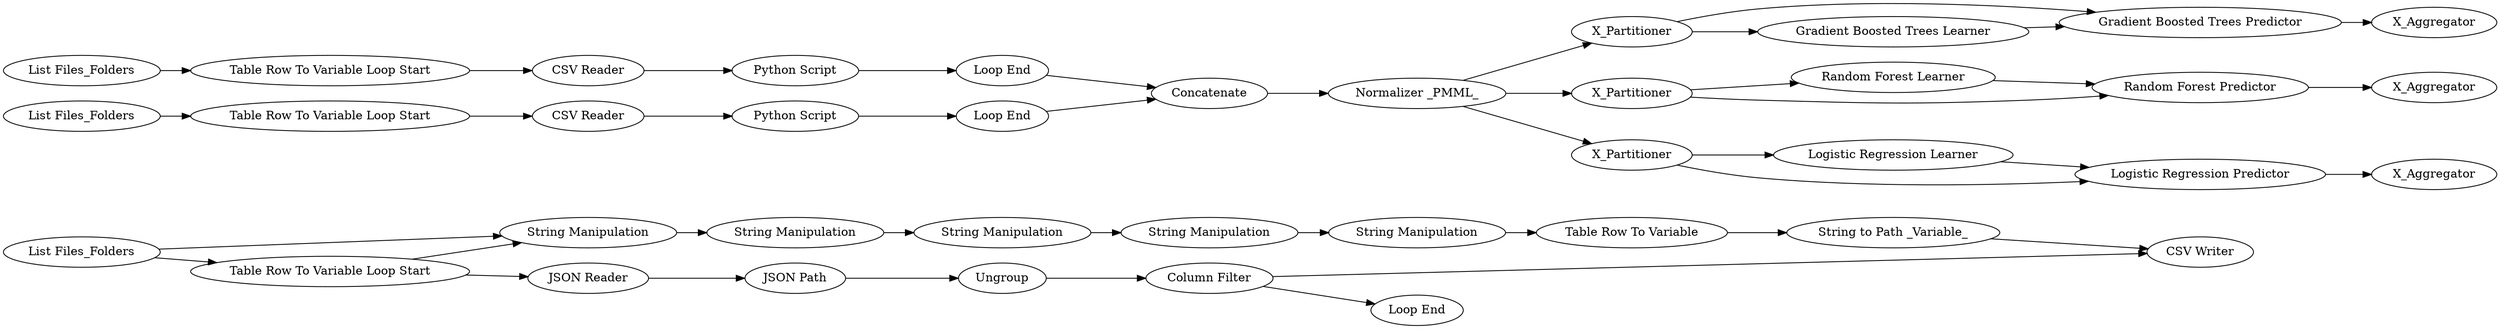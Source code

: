 digraph {
	"-6447265287467709148_5" [label=Ungroup]
	"-6447265287467709148_55" [label=X_Aggregator]
	"-6447265287467709148_31" [label="Table Row To Variable Loop Start"]
	"-6447265287467709148_23" [label="String Manipulation"]
	"-6447265287467709148_57" [label=X_Aggregator]
	"-6447265287467709148_44" [label="Gradient Boosted Trees Predictor"]
	"-6447265287467709148_4" [label="JSON Path"]
	"-6447265287467709148_34" [label="Loop End"]
	"-6447265287467709148_30" [label="List Files_Folders"]
	"-6447265287467709148_20" [label="String to Path _Variable_"]
	"-6447265287467709148_26" [label="Table Row To Variable Loop Start"]
	"-6447265287467709148_32" [label="CSV Reader"]
	"-6447265287467709148_16" [label="String Manipulation"]
	"-6447265287467709148_15" [label="JSON Reader"]
	"-6447265287467709148_41" [label="Gradient Boosted Trees Learner"]
	"-6447265287467709148_56" [label=X_Partitioner]
	"-6447265287467709148_25" [label="CSV Reader"]
	"-6447265287467709148_9" [label="List Files_Folders"]
	"-6447265287467709148_33" [label="Python Script"]
	"-6447265287467709148_6" [label="Column Filter"]
	"-6447265287467709148_19" [label="String Manipulation"]
	"-6447265287467709148_8" [label="Python Script"]
	"-6447265287467709148_7" [label="CSV Writer"]
	"-6447265287467709148_22" [label="String Manipulation"]
	"-6447265287467709148_24" [label="List Files_Folders"]
	"-6447265287467709148_52" [label=X_Partitioner]
	"-6447265287467709148_13" [label="Table Row To Variable Loop Start"]
	"-6447265287467709148_38" [label="Random Forest Learner"]
	"-6447265287467709148_53" [label=X_Aggregator]
	"-6447265287467709148_18" [label="Table Row To Variable"]
	"-6447265287467709148_12" [label="Loop End"]
	"-6447265287467709148_28" [label=Concatenate]
	"-6447265287467709148_51" [label="Random Forest Predictor"]
	"-6447265287467709148_37" [label="Logistic Regression Learner"]
	"-6447265287467709148_42" [label="Normalizer _PMML_"]
	"-6447265287467709148_27" [label="Loop End"]
	"-6447265287467709148_21" [label="String Manipulation"]
	"-6447265287467709148_43" [label="Logistic Regression Predictor"]
	"-6447265287467709148_54" [label=X_Partitioner]
	"-6447265287467709148_21" -> "-6447265287467709148_23"
	"-6447265287467709148_43" -> "-6447265287467709148_55"
	"-6447265287467709148_42" -> "-6447265287467709148_52"
	"-6447265287467709148_13" -> "-6447265287467709148_15"
	"-6447265287467709148_6" -> "-6447265287467709148_7"
	"-6447265287467709148_41" -> "-6447265287467709148_44"
	"-6447265287467709148_54" -> "-6447265287467709148_37"
	"-6447265287467709148_5" -> "-6447265287467709148_6"
	"-6447265287467709148_18" -> "-6447265287467709148_20"
	"-6447265287467709148_44" -> "-6447265287467709148_57"
	"-6447265287467709148_20" -> "-6447265287467709148_7"
	"-6447265287467709148_30" -> "-6447265287467709148_31"
	"-6447265287467709148_22" -> "-6447265287467709148_21"
	"-6447265287467709148_16" -> "-6447265287467709148_19"
	"-6447265287467709148_56" -> "-6447265287467709148_41"
	"-6447265287467709148_6" -> "-6447265287467709148_12"
	"-6447265287467709148_42" -> "-6447265287467709148_54"
	"-6447265287467709148_42" -> "-6447265287467709148_56"
	"-6447265287467709148_34" -> "-6447265287467709148_28"
	"-6447265287467709148_56" -> "-6447265287467709148_44"
	"-6447265287467709148_25" -> "-6447265287467709148_8"
	"-6447265287467709148_26" -> "-6447265287467709148_25"
	"-6447265287467709148_9" -> "-6447265287467709148_16"
	"-6447265287467709148_15" -> "-6447265287467709148_4"
	"-6447265287467709148_9" -> "-6447265287467709148_13"
	"-6447265287467709148_38" -> "-6447265287467709148_51"
	"-6447265287467709148_54" -> "-6447265287467709148_43"
	"-6447265287467709148_19" -> "-6447265287467709148_22"
	"-6447265287467709148_33" -> "-6447265287467709148_34"
	"-6447265287467709148_27" -> "-6447265287467709148_28"
	"-6447265287467709148_23" -> "-6447265287467709148_18"
	"-6447265287467709148_32" -> "-6447265287467709148_33"
	"-6447265287467709148_31" -> "-6447265287467709148_32"
	"-6447265287467709148_4" -> "-6447265287467709148_5"
	"-6447265287467709148_24" -> "-6447265287467709148_26"
	"-6447265287467709148_8" -> "-6447265287467709148_27"
	"-6447265287467709148_52" -> "-6447265287467709148_38"
	"-6447265287467709148_28" -> "-6447265287467709148_42"
	"-6447265287467709148_13" -> "-6447265287467709148_16"
	"-6447265287467709148_37" -> "-6447265287467709148_43"
	"-6447265287467709148_51" -> "-6447265287467709148_53"
	"-6447265287467709148_52" -> "-6447265287467709148_51"
	rankdir=LR
}
